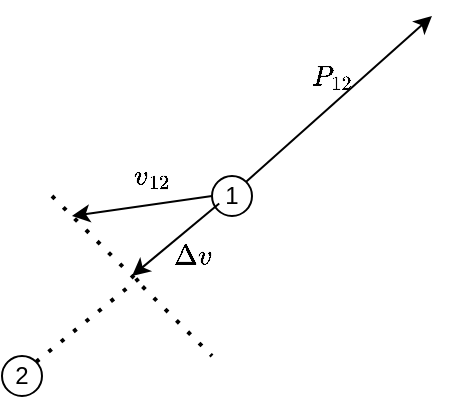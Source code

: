 <mxfile version="14.2.4" type="github">
  <diagram id="9BwkOw05l6LE5vdUiXdr" name="Page-1">
    <mxGraphModel dx="1038" dy="548" grid="1" gridSize="10" guides="1" tooltips="1" connect="1" arrows="1" fold="1" page="1" pageScale="1" pageWidth="827" pageHeight="1169" math="1" shadow="0">
      <root>
        <mxCell id="0" />
        <mxCell id="1" parent="0" />
        <mxCell id="A1o6xxD24MJ9CrSYQpOO-7" value="2" style="ellipse;whiteSpace=wrap;html=1;aspect=fixed;" vertex="1" parent="1">
          <mxGeometry x="375" y="320" width="20" height="20" as="geometry" />
        </mxCell>
        <mxCell id="A1o6xxD24MJ9CrSYQpOO-8" value="1" style="ellipse;whiteSpace=wrap;html=1;aspect=fixed;" vertex="1" parent="1">
          <mxGeometry x="480" y="230" width="20" height="20" as="geometry" />
        </mxCell>
        <mxCell id="A1o6xxD24MJ9CrSYQpOO-10" value="" style="endArrow=classic;html=1;exitX=1;exitY=0;exitDx=0;exitDy=0;" edge="1" parent="1" source="A1o6xxD24MJ9CrSYQpOO-8">
          <mxGeometry width="50" height="50" relative="1" as="geometry">
            <mxPoint x="390" y="310" as="sourcePoint" />
            <mxPoint x="590" y="150" as="targetPoint" />
          </mxGeometry>
        </mxCell>
        <mxCell id="A1o6xxD24MJ9CrSYQpOO-13" value="$$P_{12}$$" style="text;html=1;align=center;verticalAlign=middle;resizable=0;points=[];autosize=1;" vertex="1" parent="1">
          <mxGeometry x="500" y="170" width="80" height="20" as="geometry" />
        </mxCell>
        <mxCell id="A1o6xxD24MJ9CrSYQpOO-17" value="" style="endArrow=classic;html=1;exitX=0;exitY=0.5;exitDx=0;exitDy=0;" edge="1" parent="1" source="A1o6xxD24MJ9CrSYQpOO-8">
          <mxGeometry width="50" height="50" relative="1" as="geometry">
            <mxPoint x="390" y="310" as="sourcePoint" />
            <mxPoint x="410" y="250" as="targetPoint" />
          </mxGeometry>
        </mxCell>
        <mxCell id="A1o6xxD24MJ9CrSYQpOO-18" value="$$v_{12}$$" style="text;html=1;align=center;verticalAlign=middle;resizable=0;points=[];autosize=1;" vertex="1" parent="1">
          <mxGeometry x="410" y="220" width="80" height="20" as="geometry" />
        </mxCell>
        <mxCell id="A1o6xxD24MJ9CrSYQpOO-23" value="" style="endArrow=none;dashed=1;html=1;dashPattern=1 3;strokeWidth=2;exitX=1;exitY=0;exitDx=0;exitDy=0;" edge="1" parent="1" source="A1o6xxD24MJ9CrSYQpOO-7">
          <mxGeometry width="50" height="50" relative="1" as="geometry">
            <mxPoint x="350" y="360" as="sourcePoint" />
            <mxPoint x="445" y="280" as="targetPoint" />
          </mxGeometry>
        </mxCell>
        <mxCell id="A1o6xxD24MJ9CrSYQpOO-25" value="" style="endArrow=classic;html=1;exitX=0.92;exitY=1.19;exitDx=0;exitDy=0;exitPerimeter=0;" edge="1" parent="1" source="A1o6xxD24MJ9CrSYQpOO-18">
          <mxGeometry width="50" height="50" relative="1" as="geometry">
            <mxPoint x="480" y="250" as="sourcePoint" />
            <mxPoint x="440" y="280" as="targetPoint" />
          </mxGeometry>
        </mxCell>
        <mxCell id="A1o6xxD24MJ9CrSYQpOO-26" value="$$\Delta v$$" style="text;html=1;align=center;verticalAlign=middle;resizable=0;points=[];autosize=1;" vertex="1" parent="1">
          <mxGeometry x="430" y="260" width="80" height="20" as="geometry" />
        </mxCell>
        <mxCell id="A1o6xxD24MJ9CrSYQpOO-28" value="" style="endArrow=none;dashed=1;html=1;dashPattern=1 3;strokeWidth=2;" edge="1" parent="1">
          <mxGeometry width="50" height="50" relative="1" as="geometry">
            <mxPoint x="400" y="240" as="sourcePoint" />
            <mxPoint x="480" y="320" as="targetPoint" />
          </mxGeometry>
        </mxCell>
      </root>
    </mxGraphModel>
  </diagram>
</mxfile>
